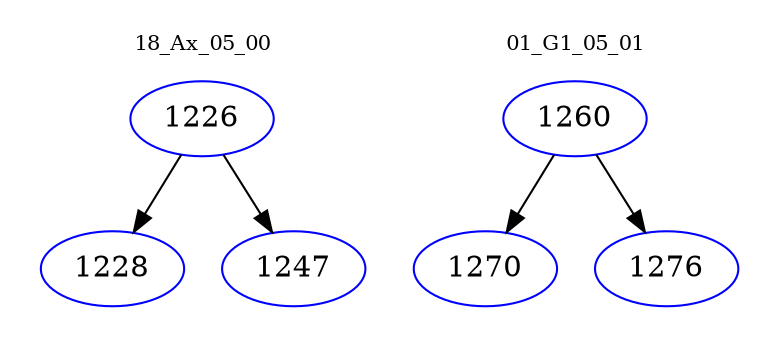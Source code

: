 digraph{
subgraph cluster_0 {
color = white
label = "18_Ax_05_00";
fontsize=10;
T0_1226 [label="1226", color="blue"]
T0_1226 -> T0_1228 [color="black"]
T0_1228 [label="1228", color="blue"]
T0_1226 -> T0_1247 [color="black"]
T0_1247 [label="1247", color="blue"]
}
subgraph cluster_1 {
color = white
label = "01_G1_05_01";
fontsize=10;
T1_1260 [label="1260", color="blue"]
T1_1260 -> T1_1270 [color="black"]
T1_1270 [label="1270", color="blue"]
T1_1260 -> T1_1276 [color="black"]
T1_1276 [label="1276", color="blue"]
}
}
